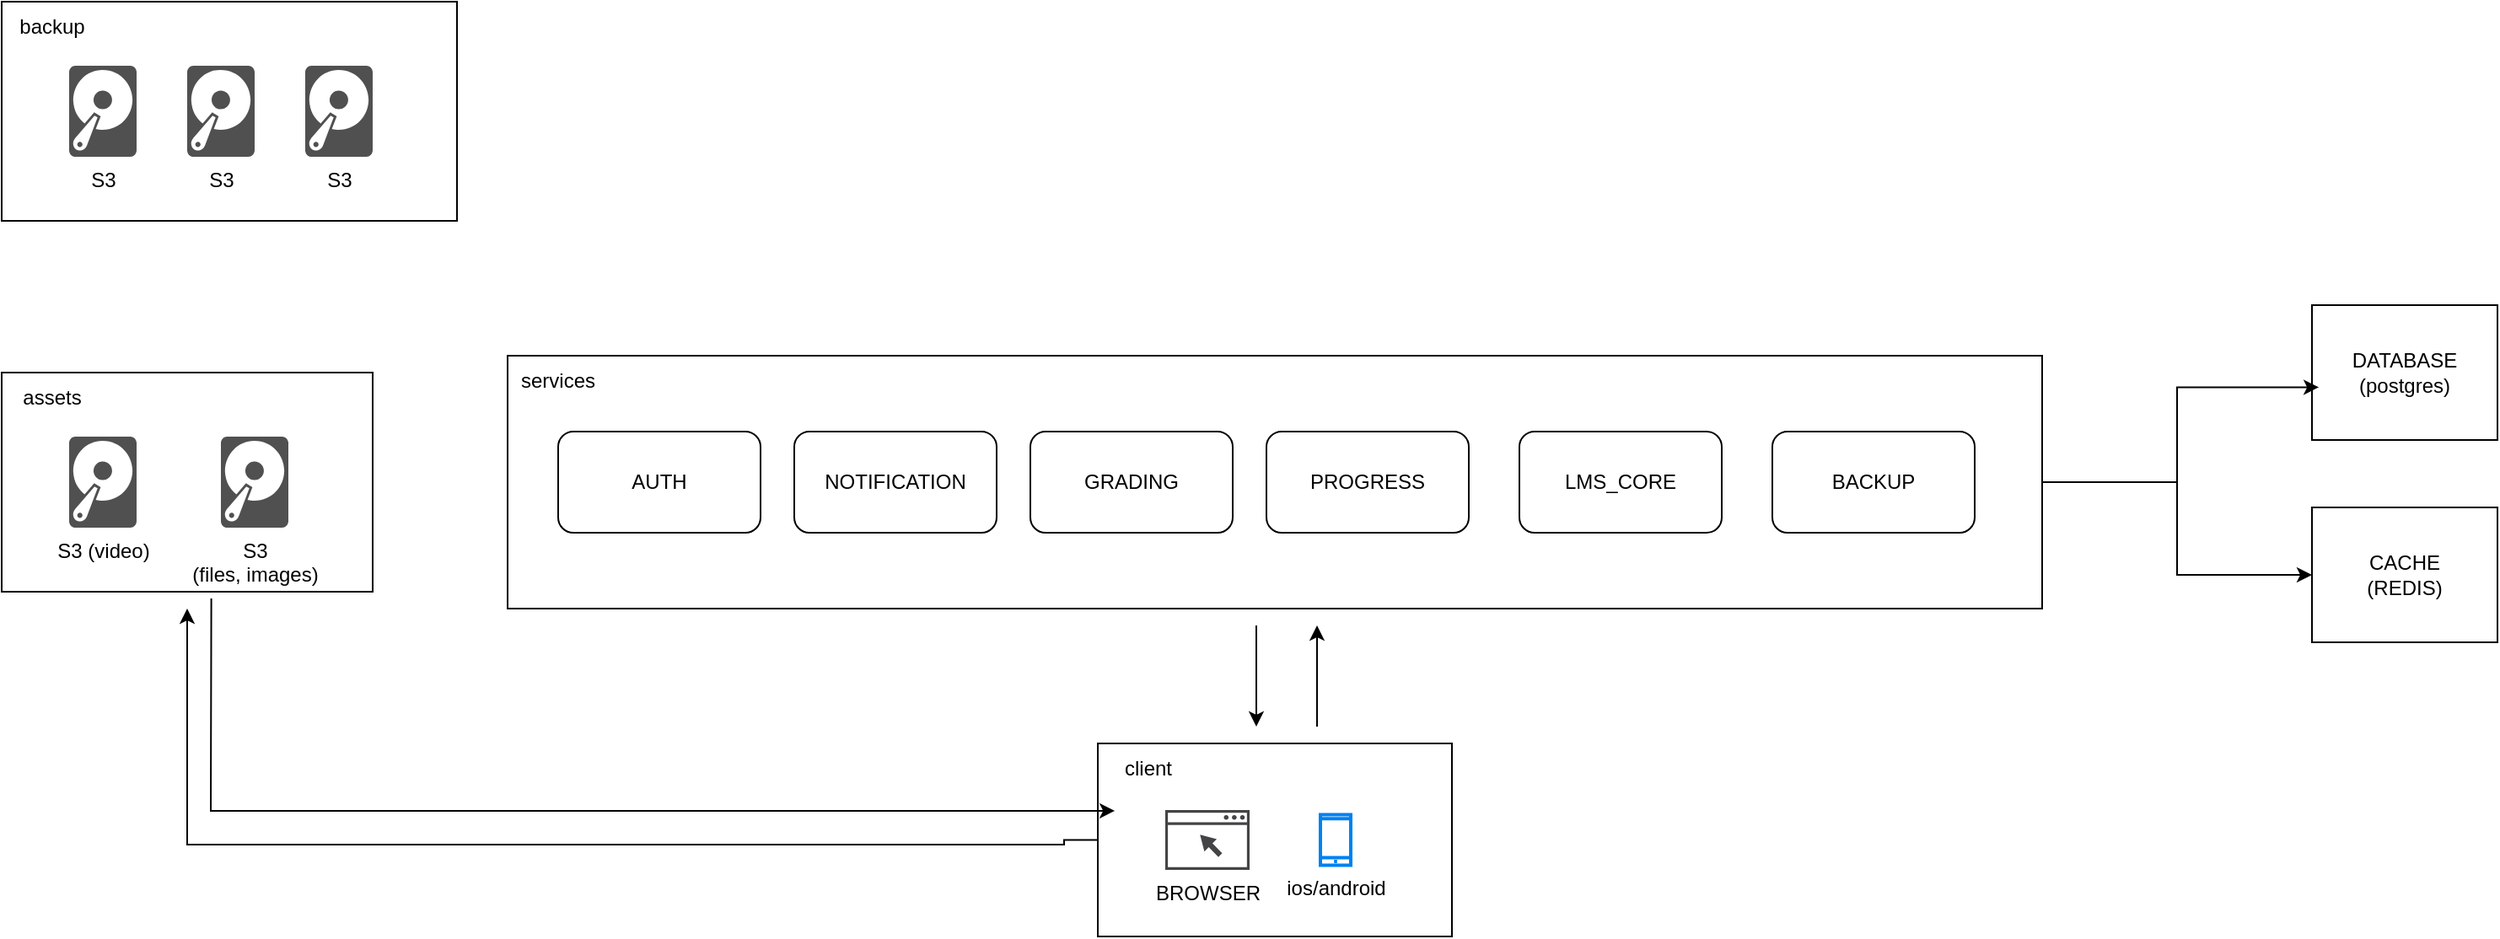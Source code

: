 <mxfile version="28.2.1">
  <diagram id="lms-architecture" name="HSI SANDBOX LMS SYSTEM ARCHITECT">
    <mxGraphModel dx="1284" dy="868" grid="1" gridSize="10" guides="1" tooltips="1" connect="1" arrows="1" fold="1" page="1" pageScale="1" pageWidth="1920" pageHeight="1080" math="0" shadow="0">
      <root>
        <mxCell id="0" />
        <mxCell id="1" parent="0" />
        <mxCell id="hVRJZo7Gd8dTSNJianld-28" value="" style="edgeStyle=orthogonalEdgeStyle;rounded=0;orthogonalLoop=1;jettySize=auto;html=1;" parent="1" source="hVRJZo7Gd8dTSNJianld-2" target="hVRJZo7Gd8dTSNJianld-21" edge="1">
          <mxGeometry relative="1" as="geometry" />
        </mxCell>
        <mxCell id="hVRJZo7Gd8dTSNJianld-20" value="DATABASE&lt;div&gt;(postgres)&lt;/div&gt;" style="rounded=0;whiteSpace=wrap;html=1;" parent="1" vertex="1">
          <mxGeometry x="1470" y="460" width="110" height="80" as="geometry" />
        </mxCell>
        <mxCell id="hVRJZo7Gd8dTSNJianld-21" value="CACHE&lt;div&gt;(REDIS)&lt;/div&gt;" style="rounded=0;whiteSpace=wrap;html=1;" parent="1" vertex="1">
          <mxGeometry x="1470" y="580" width="110" height="80" as="geometry" />
        </mxCell>
        <mxCell id="hVRJZo7Gd8dTSNJianld-29" style="edgeStyle=orthogonalEdgeStyle;rounded=0;orthogonalLoop=1;jettySize=auto;html=1;entryX=0.037;entryY=0.609;entryDx=0;entryDy=0;entryPerimeter=0;" parent="1" source="hVRJZo7Gd8dTSNJianld-2" target="hVRJZo7Gd8dTSNJianld-20" edge="1">
          <mxGeometry relative="1" as="geometry" />
        </mxCell>
        <mxCell id="hVRJZo7Gd8dTSNJianld-34" value="" style="group" parent="1" vertex="1" connectable="0">
          <mxGeometry x="100" y="280" width="270" height="130" as="geometry" />
        </mxCell>
        <mxCell id="hVRJZo7Gd8dTSNJianld-22" value="" style="rounded=0;whiteSpace=wrap;html=1;" parent="hVRJZo7Gd8dTSNJianld-34" vertex="1">
          <mxGeometry width="270" height="130" as="geometry" />
        </mxCell>
        <mxCell id="hVRJZo7Gd8dTSNJianld-24" value="backup" style="text;html=1;align=center;verticalAlign=middle;whiteSpace=wrap;rounded=0;" parent="hVRJZo7Gd8dTSNJianld-34" vertex="1">
          <mxGeometry width="60" height="30" as="geometry" />
        </mxCell>
        <mxCell id="hVRJZo7Gd8dTSNJianld-23" value="S3" style="sketch=0;pointerEvents=1;shadow=0;dashed=0;html=1;strokeColor=none;fillColor=#505050;labelPosition=center;verticalLabelPosition=bottom;verticalAlign=top;outlineConnect=0;align=center;shape=mxgraph.office.devices.hard_disk;" parent="hVRJZo7Gd8dTSNJianld-34" vertex="1">
          <mxGeometry x="40" y="38" width="40" height="54" as="geometry" />
        </mxCell>
        <mxCell id="hVRJZo7Gd8dTSNJianld-32" value="S3" style="sketch=0;pointerEvents=1;shadow=0;dashed=0;html=1;strokeColor=none;fillColor=#505050;labelPosition=center;verticalLabelPosition=bottom;verticalAlign=top;outlineConnect=0;align=center;shape=mxgraph.office.devices.hard_disk;" parent="hVRJZo7Gd8dTSNJianld-34" vertex="1">
          <mxGeometry x="110" y="38" width="40" height="54" as="geometry" />
        </mxCell>
        <mxCell id="hVRJZo7Gd8dTSNJianld-33" value="S3" style="sketch=0;pointerEvents=1;shadow=0;dashed=0;html=1;strokeColor=none;fillColor=#505050;labelPosition=center;verticalLabelPosition=bottom;verticalAlign=top;outlineConnect=0;align=center;shape=mxgraph.office.devices.hard_disk;" parent="hVRJZo7Gd8dTSNJianld-34" vertex="1">
          <mxGeometry x="180" y="38" width="40" height="54" as="geometry" />
        </mxCell>
        <mxCell id="hVRJZo7Gd8dTSNJianld-42" value="" style="group" parent="1" vertex="1" connectable="0">
          <mxGeometry x="100" y="500" width="220" height="130" as="geometry" />
        </mxCell>
        <mxCell id="hVRJZo7Gd8dTSNJianld-36" value="" style="rounded=0;whiteSpace=wrap;html=1;" parent="hVRJZo7Gd8dTSNJianld-42" vertex="1">
          <mxGeometry width="220" height="130" as="geometry" />
        </mxCell>
        <mxCell id="hVRJZo7Gd8dTSNJianld-37" value="assets" style="text;html=1;align=center;verticalAlign=middle;whiteSpace=wrap;rounded=0;" parent="hVRJZo7Gd8dTSNJianld-42" vertex="1">
          <mxGeometry width="60" height="30" as="geometry" />
        </mxCell>
        <mxCell id="hVRJZo7Gd8dTSNJianld-38" value="&lt;div&gt;S3 (video)&lt;/div&gt;" style="sketch=0;pointerEvents=1;shadow=0;dashed=0;html=1;strokeColor=none;fillColor=#505050;labelPosition=center;verticalLabelPosition=bottom;verticalAlign=top;outlineConnect=0;align=center;shape=mxgraph.office.devices.hard_disk;" parent="hVRJZo7Gd8dTSNJianld-42" vertex="1">
          <mxGeometry x="40" y="38" width="40" height="54" as="geometry" />
        </mxCell>
        <mxCell id="hVRJZo7Gd8dTSNJianld-39" value="S3&lt;div&gt;(files, images)&lt;/div&gt;" style="sketch=0;pointerEvents=1;shadow=0;dashed=0;html=1;strokeColor=none;fillColor=#505050;labelPosition=center;verticalLabelPosition=bottom;verticalAlign=top;outlineConnect=0;align=center;shape=mxgraph.office.devices.hard_disk;" parent="hVRJZo7Gd8dTSNJianld-42" vertex="1">
          <mxGeometry x="130" y="38" width="40" height="54" as="geometry" />
        </mxCell>
        <mxCell id="hVRJZo7Gd8dTSNJianld-45" style="edgeStyle=orthogonalEdgeStyle;rounded=0;orthogonalLoop=1;jettySize=auto;html=1;exitX=0;exitY=0.5;exitDx=0;exitDy=0;" parent="1" source="hVRJZo7Gd8dTSNJianld-50" edge="1">
          <mxGeometry relative="1" as="geometry">
            <mxPoint x="740" y="787.25" as="sourcePoint" />
            <mxPoint x="210" y="640" as="targetPoint" />
            <Array as="points">
              <mxPoint x="730" y="777" />
              <mxPoint x="730" y="780" />
              <mxPoint x="210" y="780" />
            </Array>
          </mxGeometry>
        </mxCell>
        <mxCell id="hVRJZo7Gd8dTSNJianld-52" value="" style="group" parent="1" vertex="1" connectable="0">
          <mxGeometry x="750" y="720" width="210" height="114.5" as="geometry" />
        </mxCell>
        <mxCell id="hVRJZo7Gd8dTSNJianld-50" value="" style="rounded=0;whiteSpace=wrap;html=1;" parent="hVRJZo7Gd8dTSNJianld-52" vertex="1">
          <mxGeometry width="210" height="114.5" as="geometry" />
        </mxCell>
        <mxCell id="hVRJZo7Gd8dTSNJianld-48" value="BROWSER" style="sketch=0;pointerEvents=1;shadow=0;dashed=0;html=1;strokeColor=none;fillColor=#434445;aspect=fixed;labelPosition=center;verticalLabelPosition=bottom;verticalAlign=top;align=center;outlineConnect=0;shape=mxgraph.vvd.web_browser;" parent="hVRJZo7Gd8dTSNJianld-52" vertex="1">
          <mxGeometry x="40" y="39.5" width="50" height="35.5" as="geometry" />
        </mxCell>
        <mxCell id="hVRJZo7Gd8dTSNJianld-49" value="ios/android" style="html=1;verticalLabelPosition=bottom;align=center;labelBackgroundColor=#ffffff;verticalAlign=top;strokeWidth=2;strokeColor=#0080F0;shadow=0;dashed=0;shape=mxgraph.ios7.icons.smartphone;" parent="hVRJZo7Gd8dTSNJianld-52" vertex="1">
          <mxGeometry x="132" y="42.25" width="18" height="30" as="geometry" />
        </mxCell>
        <mxCell id="hVRJZo7Gd8dTSNJianld-51" value="client" style="text;html=1;align=center;verticalAlign=middle;whiteSpace=wrap;rounded=0;" parent="hVRJZo7Gd8dTSNJianld-52" vertex="1">
          <mxGeometry width="60" height="30" as="geometry" />
        </mxCell>
        <mxCell id="hVRJZo7Gd8dTSNJianld-53" value="" style="endArrow=classic;html=1;rounded=0;exitX=0.565;exitY=1.031;exitDx=0;exitDy=0;exitPerimeter=0;entryX=0.048;entryY=0.349;entryDx=0;entryDy=0;entryPerimeter=0;" parent="1" source="hVRJZo7Gd8dTSNJianld-36" target="hVRJZo7Gd8dTSNJianld-50" edge="1">
          <mxGeometry width="50" height="50" relative="1" as="geometry">
            <mxPoint x="240" y="560" as="sourcePoint" />
            <mxPoint x="730" y="760" as="targetPoint" />
            <Array as="points">
              <mxPoint x="224" y="760" />
            </Array>
          </mxGeometry>
        </mxCell>
        <mxCell id="hVRJZo7Gd8dTSNJianld-55" value="" style="endArrow=classic;html=1;rounded=0;" parent="1" edge="1">
          <mxGeometry width="50" height="50" relative="1" as="geometry">
            <mxPoint x="844" y="650" as="sourcePoint" />
            <mxPoint x="844" y="710" as="targetPoint" />
          </mxGeometry>
        </mxCell>
        <mxCell id="hVRJZo7Gd8dTSNJianld-58" value="" style="endArrow=classic;html=1;rounded=0;" parent="1" edge="1">
          <mxGeometry width="50" height="50" relative="1" as="geometry">
            <mxPoint x="880" y="710" as="sourcePoint" />
            <mxPoint x="880" y="650" as="targetPoint" />
          </mxGeometry>
        </mxCell>
        <mxCell id="6wzKgHxZzww_7uISpQUC-3" value="" style="group" vertex="1" connectable="0" parent="1">
          <mxGeometry x="400" y="490" width="910" height="150" as="geometry" />
        </mxCell>
        <mxCell id="hVRJZo7Gd8dTSNJianld-2" value="" style="rounded=0;whiteSpace=wrap;html=1;" parent="6wzKgHxZzww_7uISpQUC-3" vertex="1">
          <mxGeometry width="910" height="150" as="geometry" />
        </mxCell>
        <mxCell id="hVRJZo7Gd8dTSNJianld-3" value="AUTH" style="rounded=1;whiteSpace=wrap;html=1;" parent="6wzKgHxZzww_7uISpQUC-3" vertex="1">
          <mxGeometry x="30" y="45" width="120" height="60" as="geometry" />
        </mxCell>
        <mxCell id="hVRJZo7Gd8dTSNJianld-4" value="NOTIFICATION" style="rounded=1;whiteSpace=wrap;html=1;" parent="6wzKgHxZzww_7uISpQUC-3" vertex="1">
          <mxGeometry x="170" y="45" width="120" height="60" as="geometry" />
        </mxCell>
        <mxCell id="hVRJZo7Gd8dTSNJianld-6" value="GRADING" style="rounded=1;whiteSpace=wrap;html=1;" parent="6wzKgHxZzww_7uISpQUC-3" vertex="1">
          <mxGeometry x="310" y="45" width="120" height="60" as="geometry" />
        </mxCell>
        <mxCell id="hVRJZo7Gd8dTSNJianld-7" value="services" style="text;html=1;align=center;verticalAlign=middle;whiteSpace=wrap;rounded=0;" parent="6wzKgHxZzww_7uISpQUC-3" vertex="1">
          <mxGeometry width="60" height="30" as="geometry" />
        </mxCell>
        <mxCell id="hVRJZo7Gd8dTSNJianld-9" value="PROGRESS" style="rounded=1;whiteSpace=wrap;html=1;" parent="6wzKgHxZzww_7uISpQUC-3" vertex="1">
          <mxGeometry x="450" y="45" width="120" height="60" as="geometry" />
        </mxCell>
        <mxCell id="hVRJZo7Gd8dTSNJianld-18" value="LMS_CORE" style="rounded=1;whiteSpace=wrap;html=1;" parent="6wzKgHxZzww_7uISpQUC-3" vertex="1">
          <mxGeometry x="600" y="45" width="120" height="60" as="geometry" />
        </mxCell>
        <mxCell id="hVRJZo7Gd8dTSNJianld-59" value="BACKUP" style="rounded=1;whiteSpace=wrap;html=1;" parent="6wzKgHxZzww_7uISpQUC-3" vertex="1">
          <mxGeometry x="750" y="45" width="120" height="60" as="geometry" />
        </mxCell>
      </root>
    </mxGraphModel>
  </diagram>
</mxfile>
